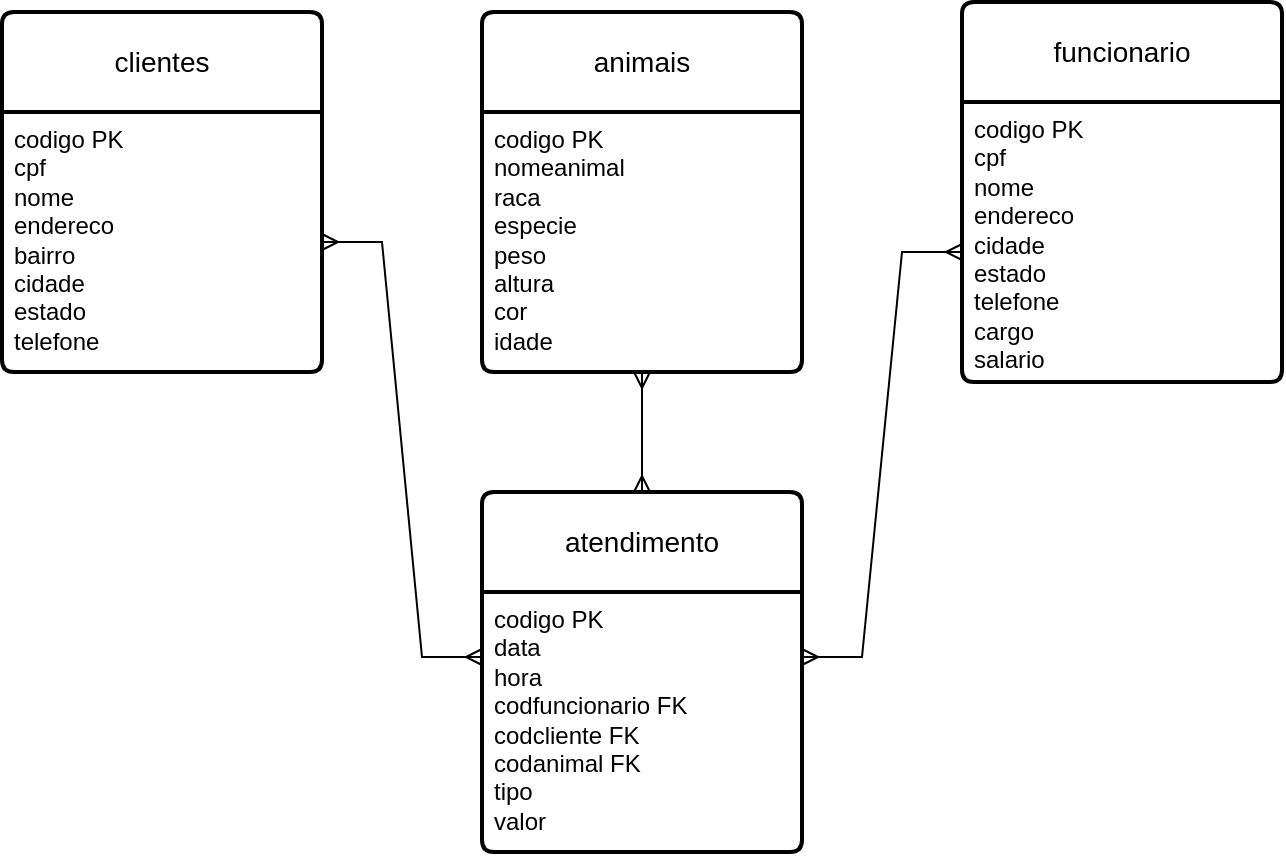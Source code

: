 <mxfile version="24.7.13">
  <diagram name="Página-1" id="8gO_-JeL0TrWuAPeDjyS">
    <mxGraphModel dx="838" dy="438" grid="1" gridSize="10" guides="1" tooltips="1" connect="1" arrows="1" fold="1" page="1" pageScale="1" pageWidth="827" pageHeight="1169" math="0" shadow="0">
      <root>
        <mxCell id="0" />
        <mxCell id="1" parent="0" />
        <mxCell id="fK3rxIemdkDlgnldKzUo-1" value="clientes" style="swimlane;childLayout=stackLayout;horizontal=1;startSize=50;horizontalStack=0;rounded=1;fontSize=14;fontStyle=0;strokeWidth=2;resizeParent=0;resizeLast=1;shadow=0;dashed=0;align=center;arcSize=4;whiteSpace=wrap;html=1;" vertex="1" parent="1">
          <mxGeometry x="120" y="80" width="160" height="180" as="geometry" />
        </mxCell>
        <mxCell id="fK3rxIemdkDlgnldKzUo-2" value="codigo PK&lt;div&gt;cpf&lt;/div&gt;&lt;div&gt;nome&lt;/div&gt;&lt;div&gt;endereco&lt;/div&gt;&lt;div&gt;bairro&lt;/div&gt;&lt;div&gt;cidade&amp;nbsp;&lt;/div&gt;&lt;div&gt;estado&amp;nbsp;&lt;/div&gt;&lt;div&gt;telefone&lt;/div&gt;&lt;div&gt;&lt;br&gt;&lt;/div&gt;" style="align=left;strokeColor=none;fillColor=none;spacingLeft=4;fontSize=12;verticalAlign=top;resizable=0;rotatable=0;part=1;html=1;" vertex="1" parent="fK3rxIemdkDlgnldKzUo-1">
          <mxGeometry y="50" width="160" height="130" as="geometry" />
        </mxCell>
        <mxCell id="fK3rxIemdkDlgnldKzUo-4" value="animais" style="swimlane;childLayout=stackLayout;horizontal=1;startSize=50;horizontalStack=0;rounded=1;fontSize=14;fontStyle=0;strokeWidth=2;resizeParent=0;resizeLast=1;shadow=0;dashed=0;align=center;arcSize=4;whiteSpace=wrap;html=1;" vertex="1" parent="1">
          <mxGeometry x="360" y="80" width="160" height="180" as="geometry" />
        </mxCell>
        <mxCell id="fK3rxIemdkDlgnldKzUo-5" value="codigo PK&lt;div&gt;nomeanimal&lt;/div&gt;&lt;div&gt;raca&lt;/div&gt;&lt;div&gt;especie&lt;/div&gt;&lt;div&gt;peso&lt;/div&gt;&lt;div&gt;altura&lt;/div&gt;&lt;div&gt;cor&lt;/div&gt;&lt;div&gt;idade&lt;/div&gt;&lt;div&gt;&lt;br&gt;&lt;/div&gt;" style="align=left;strokeColor=none;fillColor=none;spacingLeft=4;fontSize=12;verticalAlign=top;resizable=0;rotatable=0;part=1;html=1;" vertex="1" parent="fK3rxIemdkDlgnldKzUo-4">
          <mxGeometry y="50" width="160" height="130" as="geometry" />
        </mxCell>
        <mxCell id="fK3rxIemdkDlgnldKzUo-6" value="funcionario" style="swimlane;childLayout=stackLayout;horizontal=1;startSize=50;horizontalStack=0;rounded=1;fontSize=14;fontStyle=0;strokeWidth=2;resizeParent=0;resizeLast=1;shadow=0;dashed=0;align=center;arcSize=4;whiteSpace=wrap;html=1;" vertex="1" parent="1">
          <mxGeometry x="600" y="75" width="160" height="190" as="geometry" />
        </mxCell>
        <mxCell id="fK3rxIemdkDlgnldKzUo-7" value="codigo PK&amp;nbsp;&lt;div&gt;cpf&lt;/div&gt;&lt;div&gt;nome&lt;/div&gt;&lt;div&gt;endereco&lt;/div&gt;&lt;div&gt;cidade&lt;/div&gt;&lt;div&gt;estado&lt;/div&gt;&lt;div&gt;telefone&lt;/div&gt;&lt;div&gt;cargo&lt;/div&gt;&lt;div&gt;salario&lt;/div&gt;" style="align=left;strokeColor=none;fillColor=none;spacingLeft=4;fontSize=12;verticalAlign=top;resizable=0;rotatable=0;part=1;html=1;" vertex="1" parent="fK3rxIemdkDlgnldKzUo-6">
          <mxGeometry y="50" width="160" height="140" as="geometry" />
        </mxCell>
        <mxCell id="fK3rxIemdkDlgnldKzUo-8" value="atendimento" style="swimlane;childLayout=stackLayout;horizontal=1;startSize=50;horizontalStack=0;rounded=1;fontSize=14;fontStyle=0;strokeWidth=2;resizeParent=0;resizeLast=1;shadow=0;dashed=0;align=center;arcSize=4;whiteSpace=wrap;html=1;" vertex="1" parent="1">
          <mxGeometry x="360" y="320" width="160" height="180" as="geometry" />
        </mxCell>
        <mxCell id="fK3rxIemdkDlgnldKzUo-9" value="codigo PK&lt;div&gt;data&lt;/div&gt;&lt;div&gt;hora&lt;/div&gt;&lt;div&gt;&lt;div&gt;codfuncionario FK&lt;/div&gt;&lt;div&gt;codcliente FK&lt;/div&gt;&lt;div&gt;codanimal FK&lt;/div&gt;&lt;/div&gt;&lt;div&gt;tipo&lt;/div&gt;&lt;div&gt;valor&lt;/div&gt;&lt;div&gt;&lt;br&gt;&lt;/div&gt;" style="align=left;strokeColor=none;fillColor=none;spacingLeft=4;fontSize=12;verticalAlign=top;resizable=0;rotatable=0;part=1;html=1;" vertex="1" parent="fK3rxIemdkDlgnldKzUo-8">
          <mxGeometry y="50" width="160" height="130" as="geometry" />
        </mxCell>
        <mxCell id="fK3rxIemdkDlgnldKzUo-16" value="" style="fontSize=12;html=1;endArrow=ERmany;startArrow=ERmany;rounded=0;entryX=0.5;entryY=1;entryDx=0;entryDy=0;exitX=0.5;exitY=0;exitDx=0;exitDy=0;" edge="1" parent="1" source="fK3rxIemdkDlgnldKzUo-8" target="fK3rxIemdkDlgnldKzUo-5">
          <mxGeometry width="100" height="100" relative="1" as="geometry">
            <mxPoint x="430" y="340" as="sourcePoint" />
            <mxPoint x="410" y="280" as="targetPoint" />
          </mxGeometry>
        </mxCell>
        <mxCell id="fK3rxIemdkDlgnldKzUo-20" value="" style="edgeStyle=entityRelationEdgeStyle;fontSize=12;html=1;endArrow=ERmany;startArrow=ERmany;rounded=0;entryX=0;entryY=0.25;entryDx=0;entryDy=0;exitX=1;exitY=0.5;exitDx=0;exitDy=0;" edge="1" parent="1" source="fK3rxIemdkDlgnldKzUo-2" target="fK3rxIemdkDlgnldKzUo-9">
          <mxGeometry width="100" height="100" relative="1" as="geometry">
            <mxPoint x="240" y="410" as="sourcePoint" />
            <mxPoint x="340" y="310" as="targetPoint" />
            <Array as="points">
              <mxPoint x="350" y="420" />
            </Array>
          </mxGeometry>
        </mxCell>
        <mxCell id="fK3rxIemdkDlgnldKzUo-23" value="" style="edgeStyle=entityRelationEdgeStyle;fontSize=12;html=1;endArrow=ERmany;startArrow=ERmany;rounded=0;exitX=1;exitY=0.25;exitDx=0;exitDy=0;" edge="1" parent="1" source="fK3rxIemdkDlgnldKzUo-9">
          <mxGeometry width="100" height="100" relative="1" as="geometry">
            <mxPoint x="430" y="340" as="sourcePoint" />
            <mxPoint x="600" y="200" as="targetPoint" />
          </mxGeometry>
        </mxCell>
      </root>
    </mxGraphModel>
  </diagram>
</mxfile>
